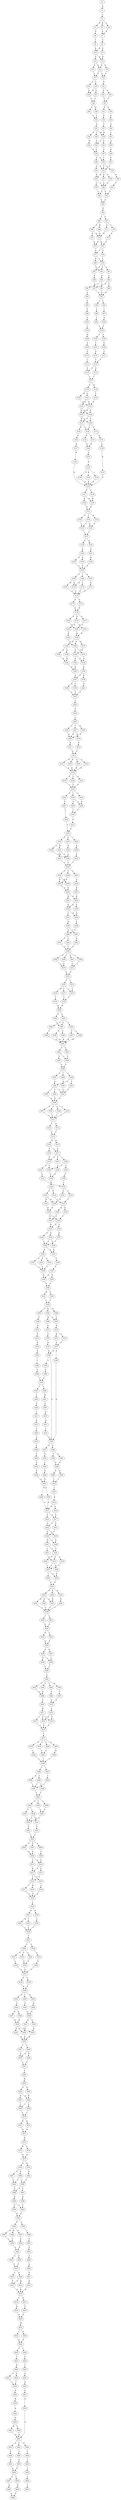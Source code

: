 strict digraph  {
	S0 -> S1 [ label = Q ];
	S1 -> S2 [ label = L ];
	S2 -> S3 [ label = N ];
	S2 -> S4 [ label = S ];
	S2 -> S5 [ label = R ];
	S3 -> S6 [ label = D ];
	S4 -> S7 [ label = E ];
	S5 -> S7 [ label = E ];
	S6 -> S8 [ label = T ];
	S7 -> S9 [ label = A ];
	S8 -> S10 [ label = K ];
	S9 -> S11 [ label = E ];
	S9 -> S10 [ label = K ];
	S10 -> S12 [ label = G ];
	S10 -> S13 [ label = Q ];
	S11 -> S13 [ label = Q ];
	S12 -> S14 [ label = Q ];
	S12 -> S15 [ label = K ];
	S13 -> S16 [ label = E ];
	S13 -> S14 [ label = Q ];
	S14 -> S17 [ label = V ];
	S14 -> S18 [ label = L ];
	S15 -> S17 [ label = V ];
	S16 -> S18 [ label = L ];
	S17 -> S19 [ label = V ];
	S17 -> S20 [ label = L ];
	S18 -> S21 [ label = N ];
	S19 -> S22 [ label = G ];
	S20 -> S23 [ label = S ];
	S20 -> S22 [ label = G ];
	S21 -> S24 [ label = K ];
	S21 -> S25 [ label = A ];
	S22 -> S26 [ label = V ];
	S23 -> S26 [ label = V ];
	S24 -> S27 [ label = T ];
	S25 -> S27 [ label = T ];
	S26 -> S28 [ label = L ];
	S26 -> S29 [ label = W ];
	S27 -> S30 [ label = V ];
	S27 -> S31 [ label = A ];
	S28 -> S32 [ label = Y ];
	S29 -> S32 [ label = Y ];
	S30 -> S33 [ label = V ];
	S31 -> S34 [ label = E ];
	S32 -> S35 [ label = Q ];
	S33 -> S36 [ label = S ];
	S34 -> S37 [ label = T ];
	S35 -> S38 [ label = M ];
	S35 -> S39 [ label = V ];
	S35 -> S40 [ label = T ];
	S36 -> S41 [ label = L ];
	S37 -> S38 [ label = M ];
	S38 -> S42 [ label = V ];
	S38 -> S43 [ label = S ];
	S39 -> S44 [ label = M ];
	S40 -> S42 [ label = V ];
	S41 -> S45 [ label = Q ];
	S42 -> S46 [ label = T ];
	S43 -> S47 [ label = G ];
	S44 -> S46 [ label = T ];
	S45 -> S48 [ label = S ];
	S46 -> S49 [ label = A ];
	S46 -> S50 [ label = I ];
	S47 -> S50 [ label = I ];
	S48 -> S51 [ label = V ];
	S49 -> S52 [ label = A ];
	S49 -> S53 [ label = T ];
	S50 -> S54 [ label = L ];
	S50 -> S53 [ label = T ];
	S51 -> S53 [ label = T ];
	S52 -> S55 [ label = E ];
	S53 -> S56 [ label = Y ];
	S53 -> S55 [ label = E ];
	S53 -> S57 [ label = K ];
	S54 -> S58 [ label = N ];
	S55 -> S59 [ label = V ];
	S55 -> S60 [ label = A ];
	S56 -> S60 [ label = A ];
	S57 -> S60 [ label = A ];
	S58 -> S61 [ label = T ];
	S59 -> S62 [ label = L ];
	S60 -> S63 [ label = V ];
	S60 -> S62 [ label = L ];
	S61 -> S63 [ label = V ];
	S62 -> S64 [ label = S ];
	S63 -> S64 [ label = S ];
	S64 -> S65 [ label = S ];
	S65 -> S66 [ label = L ];
	S65 -> S67 [ label = V ];
	S66 -> S68 [ label = G ];
	S66 -> S69 [ label = W ];
	S67 -> S70 [ label = T ];
	S67 -> S71 [ label = S ];
	S68 -> S72 [ label = R ];
	S68 -> S73 [ label = Q ];
	S69 -> S73 [ label = Q ];
	S70 -> S74 [ label = E ];
	S71 -> S73 [ label = Q ];
	S72 -> S75 [ label = Q ];
	S73 -> S76 [ label = K ];
	S73 -> S75 [ label = Q ];
	S74 -> S76 [ label = K ];
	S75 -> S77 [ label = L ];
	S76 -> S77 [ label = L ];
	S76 -> S78 [ label = V ];
	S77 -> S79 [ label = L ];
	S77 -> S80 [ label = F ];
	S78 -> S79 [ label = L ];
	S79 -> S81 [ label = A ];
	S79 -> S82 [ label = P ];
	S79 -> S83 [ label = C ];
	S80 -> S82 [ label = P ];
	S81 -> S84 [ label = L ];
	S82 -> S85 [ label = A ];
	S83 -> S86 [ label = F ];
	S84 -> S87 [ label = A ];
	S84 -> S88 [ label = T ];
	S85 -> S89 [ label = I ];
	S85 -> S90 [ label = V ];
	S86 -> S87 [ label = A ];
	S87 -> S91 [ label = G ];
	S88 -> S91 [ label = G ];
	S89 -> S92 [ label = S ];
	S90 -> S91 [ label = G ];
	S91 -> S93 [ label = L ];
	S91 -> S94 [ label = I ];
	S92 -> S95 [ label = F ];
	S93 -> S96 [ label = L ];
	S94 -> S97 [ label = I ];
	S95 -> S98 [ label = F ];
	S96 -> S99 [ label = L ];
	S97 -> S100 [ label = F ];
	S98 -> S101 [ label = V ];
	S99 -> S102 [ label = V ];
	S100 -> S102 [ label = V ];
	S101 -> S103 [ label = L ];
	S102 -> S104 [ label = L ];
	S102 -> S105 [ label = V ];
	S103 -> S106 [ label = M ];
	S104 -> S107 [ label = L ];
	S105 -> S108 [ label = F ];
	S106 -> S109 [ label = A ];
	S107 -> S110 [ label = G ];
	S108 -> S111 [ label = C ];
	S109 -> S112 [ label = F ];
	S110 -> S113 [ label = T ];
	S111 -> S113 [ label = T ];
	S112 -> S114 [ label = I ];
	S113 -> S115 [ label = G ];
	S113 -> S116 [ label = V ];
	S114 -> S116 [ label = V ];
	S115 -> S117 [ label = L ];
	S116 -> S117 [ label = L ];
	S117 -> S118 [ label = F ];
	S117 -> S119 [ label = H ];
	S118 -> S120 [ label = M ];
	S118 -> S121 [ label = L ];
	S119 -> S122 [ label = V ];
	S120 -> S123 [ label = K ];
	S121 -> S124 [ label = R ];
	S121 -> S123 [ label = K ];
	S122 -> S123 [ label = K ];
	S123 -> S125 [ label = R ];
	S123 -> S126 [ label = K ];
	S124 -> S126 [ label = K ];
	S124 -> S125 [ label = R ];
	S125 -> S127 [ label = F ];
	S125 -> S128 [ label = Y ];
	S126 -> S127 [ label = F ];
	S126 -> S128 [ label = Y ];
	S127 -> S129 [ label = L ];
	S127 -> S130 [ label = H ];
	S128 -> S131 [ label = F ];
	S128 -> S129 [ label = L ];
	S129 -> S132 [ label = D ];
	S129 -> S133 [ label = G ];
	S130 -> S134 [ label = N ];
	S131 -> S135 [ label = H ];
	S132 -> S136 [ label = P ];
	S133 -> S136 [ label = P ];
	S134 -> S137 [ label = D ];
	S135 -> S138 [ label = S ];
	S136 -> S139 [ label = C ];
	S137 -> S140 [ label = M ];
	S138 -> S141 [ label = K ];
	S139 -> S142 [ label = G ];
	S140 -> S143 [ label = K ];
	S141 -> S143 [ label = K ];
	S142 -> S144 [ label = R ];
	S142 -> S145 [ label = C ];
	S142 -> S146 [ label = W ];
	S143 -> S147 [ label = F ];
	S143 -> S148 [ label = Y ];
	S144 -> S143 [ label = K ];
	S145 -> S143 [ label = K ];
	S146 -> S143 [ label = K ];
	S147 -> S149 [ label = E ];
	S147 -> S150 [ label = K ];
	S148 -> S150 [ label = K ];
	S149 -> S151 [ label = N ];
	S150 -> S151 [ label = N ];
	S151 -> S152 [ label = V ];
	S151 -> S153 [ label = K ];
	S151 -> S154 [ label = I ];
	S152 -> S155 [ label = Y ];
	S153 -> S156 [ label = F ];
	S154 -> S156 [ label = F ];
	S154 -> S155 [ label = Y ];
	S155 -> S157 [ label = I ];
	S156 -> S157 [ label = I ];
	S157 -> S158 [ label = T ];
	S157 -> S159 [ label = G ];
	S158 -> S160 [ label = R ];
	S159 -> S161 [ label = G ];
	S160 -> S162 [ label = Q ];
	S160 -> S163 [ label = K ];
	S161 -> S164 [ label = R ];
	S162 -> S165 [ label = F ];
	S163 -> S165 [ label = F ];
	S164 -> S165 [ label = F ];
	S165 -> S166 [ label = V ];
	S165 -> S167 [ label = E ];
	S165 -> S168 [ label = I ];
	S166 -> S169 [ label = R ];
	S166 -> S170 [ label = Q ];
	S167 -> S171 [ label = E ];
	S168 -> S172 [ label = L ];
	S168 -> S170 [ label = Q ];
	S169 -> S173 [ label = F ];
	S170 -> S173 [ label = F ];
	S171 -> S173 [ label = F ];
	S172 -> S173 [ label = F ];
	S173 -> S174 [ label = D ];
	S173 -> S175 [ label = E ];
	S174 -> S176 [ label = E ];
	S175 -> S176 [ label = E ];
	S176 -> S177 [ label = G ];
	S176 -> S178 [ label = K ];
	S176 -> S179 [ label = R ];
	S177 -> S180 [ label = E ];
	S178 -> S181 [ label = R ];
	S178 -> S182 [ label = Q ];
	S179 -> S180 [ label = E ];
	S180 -> S183 [ label = R ];
	S181 -> S183 [ label = R ];
	S182 -> S184 [ label = K ];
	S183 -> S185 [ label = H ];
	S183 -> S186 [ label = A ];
	S183 -> S187 [ label = Q ];
	S184 -> S186 [ label = A ];
	S185 -> S188 [ label = Q ];
	S185 -> S189 [ label = R ];
	S186 -> S190 [ label = E ];
	S186 -> S191 [ label = T ];
	S187 -> S190 [ label = E ];
	S188 -> S192 [ label = Q ];
	S189 -> S192 [ label = Q ];
	S190 -> S193 [ label = G ];
	S190 -> S194 [ label = E ];
	S191 -> S193 [ label = G ];
	S192 -> S195 [ label = R ];
	S193 -> S196 [ label = K ];
	S194 -> S195 [ label = R ];
	S195 -> S197 [ label = P ];
	S196 -> S198 [ label = A ];
	S196 -> S197 [ label = P ];
	S197 -> S199 [ label = C ];
	S197 -> S200 [ label = N ];
	S198 -> S201 [ label = H ];
	S199 -> S202 [ label = V ];
	S200 -> S202 [ label = V ];
	S201 -> S202 [ label = V ];
	S202 -> S203 [ label = L ];
	S203 -> S204 [ label = P ];
	S204 -> S205 [ label = L ];
	S205 -> S206 [ label = S ];
	S205 -> S207 [ label = T ];
	S205 -> S208 [ label = N ];
	S206 -> S209 [ label = K ];
	S207 -> S210 [ label = P ];
	S207 -> S209 [ label = K ];
	S208 -> S209 [ label = K ];
	S209 -> S211 [ label = K ];
	S210 -> S212 [ label = E ];
	S211 -> S213 [ label = E ];
	S212 -> S213 [ label = E ];
	S213 -> S214 [ label = R ];
	S213 -> S215 [ label = K ];
	S213 -> S216 [ label = S ];
	S213 -> S217 [ label = G ];
	S214 -> S218 [ label = K ];
	S215 -> S218 [ label = K ];
	S216 -> S218 [ label = K ];
	S217 -> S218 [ label = K ];
	S218 -> S219 [ label = K ];
	S218 -> S220 [ label = L ];
	S218 -> S221 [ label = Q ];
	S219 -> S222 [ label = Y ];
	S220 -> S222 [ label = Y ];
	S221 -> S222 [ label = Y ];
	S222 -> S223 [ label = V ];
	S222 -> S224 [ label = P ];
	S222 -> S225 [ label = I ];
	S223 -> S226 [ label = V ];
	S224 -> S227 [ label = V ];
	S225 -> S228 [ label = A ];
	S225 -> S226 [ label = V ];
	S226 -> S229 [ label = I ];
	S227 -> S230 [ label = L ];
	S228 -> S229 [ label = I ];
	S229 -> S231 [ label = P ];
	S230 -> S232 [ label = S ];
	S231 -> S232 [ label = S ];
	S232 -> S233 [ label = F ];
	S232 -> S234 [ label = I ];
	S232 -> S235 [ label = S ];
	S233 -> S236 [ label = G ];
	S233 -> S237 [ label = W ];
	S234 -> S238 [ label = R ];
	S235 -> S239 [ label = H ];
	S236 -> S240 [ label = L ];
	S237 -> S240 [ label = L ];
	S237 -> S241 [ label = M ];
	S238 -> S242 [ label = P ];
	S239 -> S240 [ label = L ];
	S240 -> S243 [ label = T ];
	S241 -> S243 [ label = T ];
	S242 -> S243 [ label = T ];
	S243 -> S244 [ label = P ];
	S243 -> S245 [ label = F ];
	S243 -> S246 [ label = V ];
	S244 -> S247 [ label = K ];
	S244 -> S248 [ label = R ];
	S245 -> S249 [ label = G ];
	S246 -> S247 [ label = K ];
	S247 -> S250 [ label = E ];
	S248 -> S250 [ label = E ];
	S249 -> S251 [ label = D ];
	S250 -> S252 [ label = R ];
	S250 -> S253 [ label = W ];
	S251 -> S252 [ label = R ];
	S252 -> S254 [ label = K ];
	S252 -> S255 [ label = S ];
	S253 -> S254 [ label = K ];
	S254 -> S256 [ label = N ];
	S254 -> S257 [ label = A ];
	S255 -> S256 [ label = N ];
	S256 -> S258 [ label = L ];
	S257 -> S259 [ label = M ];
	S258 -> S260 [ label = G ];
	S259 -> S261 [ label = L ];
	S259 -> S260 [ label = G ];
	S260 -> S262 [ label = L ];
	S260 -> S263 [ label = T ];
	S261 -> S264 [ label = K ];
	S262 -> S265 [ label = F ];
	S263 -> S265 [ label = F ];
	S264 -> S265 [ label = F ];
	S265 -> S266 [ label = F ];
	S265 -> S267 [ label = S ];
	S265 -> S268 [ label = I ];
	S265 -> S269 [ label = L ];
	S266 -> S270 [ label = L ];
	S267 -> S271 [ label = I ];
	S268 -> S271 [ label = I ];
	S269 -> S270 [ label = L ];
	S270 -> S272 [ label = P ];
	S271 -> S272 [ label = P ];
	S272 -> S273 [ label = I ];
	S272 -> S274 [ label = V ];
	S273 -> S275 [ label = L ];
	S274 -> S276 [ label = M ];
	S274 -> S277 [ label = I ];
	S274 -> S275 [ label = L ];
	S275 -> S278 [ label = T ];
	S276 -> S279 [ label = F ];
	S277 -> S278 [ label = T ];
	S278 -> S280 [ label = H ];
	S279 -> S280 [ label = H ];
	S280 -> S281 [ label = L ];
	S280 -> S282 [ label = V ];
	S281 -> S283 [ label = Y ];
	S281 -> S284 [ label = L ];
	S281 -> S285 [ label = S ];
	S282 -> S285 [ label = S ];
	S283 -> S286 [ label = L ];
	S283 -> S287 [ label = F ];
	S284 -> S288 [ label = I ];
	S285 -> S289 [ label = A ];
	S285 -> S290 [ label = S ];
	S286 -> S291 [ label = W ];
	S287 -> S291 [ label = W ];
	S288 -> S291 [ label = W ];
	S289 -> S291 [ label = W ];
	S290 -> S291 [ label = W ];
	S291 -> S292 [ label = V ];
	S291 -> S293 [ label = A ];
	S292 -> S294 [ label = L ];
	S292 -> S295 [ label = V ];
	S293 -> S294 [ label = L ];
	S294 -> S296 [ label = F ];
	S295 -> S296 [ label = F ];
	S296 -> S297 [ label = A ];
	S296 -> S298 [ label = V ];
	S296 -> S299 [ label = I ];
	S297 -> S300 [ label = A ];
	S298 -> S301 [ label = T ];
	S298 -> S300 [ label = A ];
	S299 -> S302 [ label = G ];
	S300 -> S303 [ label = V ];
	S300 -> S304 [ label = T ];
	S300 -> S305 [ label = I ];
	S301 -> S303 [ label = V ];
	S302 -> S303 [ label = V ];
	S303 -> S306 [ label = D ];
	S304 -> S306 [ label = D ];
	S305 -> S306 [ label = D ];
	S306 -> S307 [ label = F ];
	S306 -> S308 [ label = V ];
	S306 -> S309 [ label = S ];
	S306 -> S310 [ label = Y ];
	S307 -> S311 [ label = L ];
	S308 -> S311 [ label = L ];
	S309 -> S311 [ label = L ];
	S310 -> S311 [ label = L ];
	S311 -> S312 [ label = L ];
	S311 -> S313 [ label = S ];
	S312 -> S314 [ label = Y ];
	S313 -> S314 [ label = Y ];
	S314 -> S315 [ label = R ];
	S314 -> S316 [ label = W ];
	S315 -> S317 [ label = L ];
	S316 -> S318 [ label = F ];
	S316 -> S317 [ label = L ];
	S317 -> S319 [ label = V ];
	S317 -> S320 [ label = I ];
	S317 -> S321 [ label = L ];
	S318 -> S319 [ label = V ];
	S319 -> S322 [ label = F ];
	S319 -> S323 [ label = V ];
	S320 -> S324 [ label = L ];
	S320 -> S322 [ label = F ];
	S321 -> S325 [ label = C ];
	S322 -> S326 [ label = S ];
	S323 -> S327 [ label = V ];
	S324 -> S328 [ label = T ];
	S325 -> S326 [ label = S ];
	S326 -> S329 [ label = V ];
	S327 -> S330 [ label = I ];
	S328 -> S330 [ label = I ];
	S329 -> S331 [ label = S ];
	S329 -> S332 [ label = N ];
	S330 -> S333 [ label = T ];
	S330 -> S334 [ label = G ];
	S331 -> S335 [ label = R ];
	S331 -> S336 [ label = K ];
	S332 -> S337 [ label = T ];
	S333 -> S337 [ label = T ];
	S334 -> S336 [ label = K ];
	S335 -> S338 [ label = H ];
	S336 -> S338 [ label = H ];
	S337 -> S339 [ label = K ];
	S337 -> S340 [ label = Q ];
	S338 -> S341 [ label = F ];
	S338 -> S342 [ label = L ];
	S339 -> S342 [ label = L ];
	S340 -> S341 [ label = F ];
	S341 -> S343 [ label = Q ];
	S342 -> S344 [ label = S ];
	S342 -> S343 [ label = Q ];
	S343 -> S345 [ label = N ];
	S343 -> S346 [ label = G ];
	S344 -> S347 [ label = E ];
	S345 -> S348 [ label = L ];
	S345 -> S349 [ label = I ];
	S346 -> S348 [ label = L ];
	S347 -> S348 [ label = L ];
	S348 -> S350 [ label = P ];
	S348 -> S351 [ label = E ];
	S349 -> S351 [ label = E ];
	S350 -> S352 [ label = S ];
	S350 -> S353 [ label = V ];
	S350 -> S354 [ label = A ];
	S351 -> S355 [ label = P ];
	S352 -> S356 [ label = L ];
	S353 -> S356 [ label = L ];
	S354 -> S356 [ label = L ];
	S355 -> S357 [ label = F ];
	S356 -> S358 [ label = E ];
	S357 -> S359 [ label = N ];
	S357 -> S358 [ label = E ];
	S358 -> S360 [ label = V ];
	S359 -> S360 [ label = V ];
	S360 -> S361 [ label = H ];
	S360 -> S362 [ label = P ];
	S361 -> S363 [ label = L ];
	S362 -> S363 [ label = L ];
	S363 -> S364 [ label = K ];
	S363 -> S365 [ label = L ];
	S363 -> S366 [ label = R ];
	S364 -> S367 [ label = L ];
	S364 -> S368 [ label = M ];
	S365 -> S369 [ label = A ];
	S366 -> S367 [ label = L ];
	S367 -> S370 [ label = H ];
	S368 -> S371 [ label = S ];
	S369 -> S372 [ label = N ];
	S370 -> S373 [ label = R ];
	S370 -> S374 [ label = G ];
	S371 -> S375 [ label = V ];
	S372 -> S376 [ label = F ];
	S373 -> S377 [ label = E ];
	S374 -> S377 [ label = E ];
	S375 -> S378 [ label = D ];
	S376 -> S379 [ label = K ];
	S377 -> S380 [ label = E ];
	S377 -> S381 [ label = K ];
	S378 -> S381 [ label = K ];
	S379 -> S382 [ label = N ];
	S380 -> S383 [ label = Q ];
	S381 -> S384 [ label = G ];
	S381 -> S383 [ label = Q ];
	S382 -> S385 [ label = I ];
	S383 -> S386 [ label = G ];
	S383 -> S387 [ label = N ];
	S384 -> S388 [ label = S ];
	S385 -> S389 [ label = V ];
	S386 -> S390 [ label = T ];
	S386 -> S391 [ label = A ];
	S387 -> S392 [ label = N ];
	S388 -> S393 [ label = T ];
	S389 -> S393 [ label = T ];
	S390 -> S394 [ label = Q ];
	S391 -> S394 [ label = Q ];
	S392 -> S395 [ label = V ];
	S393 -> S396 [ label = L ];
	S393 -> S397 [ label = I ];
	S394 -> S398 [ label = N ];
	S394 -> S399 [ label = G ];
	S395 -> S400 [ label = Q ];
	S396 -> S401 [ label = M ];
	S397 -> S402 [ label = I ];
	S398 -> S403 [ label = I ];
	S399 -> S403 [ label = I ];
	S400 -> S404 [ label = E ];
	S401 -> S405 [ label = G ];
	S402 -> S406 [ label = V ];
	S403 -> S407 [ label = I ];
	S404 -> S408 [ label = E ];
	S404 -> S409 [ label = N ];
	S405 -> S410 [ label = Q ];
	S406 -> S411 [ label = I ];
	S407 -> S412 [ label = H ];
	S408 -> S413 [ label = D ];
	S409 -> S413 [ label = D ];
	S410 -> S414 [ label = Q ];
	S411 -> S415 [ label = K ];
	S412 -> S413 [ label = D ];
	S412 -> S416 [ label = S ];
	S413 -> S417 [ label = S ];
	S413 -> S418 [ label = F ];
	S414 -> S419 [ label = I ];
	S415 -> S420 [ label = T ];
	S416 -> S417 [ label = S ];
	S417 -> S421 [ label = P ];
	S417 -> S422 [ label = S ];
	S418 -> S422 [ label = S ];
	S419 -> S383 [ label = Q ];
	S420 -> S423 [ label = G ];
	S421 -> S424 [ label = F ];
	S422 -> S424 [ label = F ];
	S422 -> S425 [ label = Y ];
	S423 -> S426 [ label = S ];
	S424 -> S427 [ label = N ];
	S424 -> S428 [ label = S ];
	S425 -> S428 [ label = S ];
	S426 -> S429 [ label = T ];
	S427 -> S430 [ label = V ];
	S427 -> S431 [ label = I ];
	S428 -> S430 [ label = V ];
	S429 -> S432 [ label = S ];
	S430 -> S433 [ label = S ];
	S430 -> S434 [ label = T ];
	S430 -> S435 [ label = P ];
	S431 -> S433 [ label = S ];
	S432 -> S436 [ label = E ];
	S433 -> S437 [ label = L ];
	S433 -> S438 [ label = V ];
	S434 -> S437 [ label = L ];
	S435 -> S437 [ label = L ];
	S436 -> S404 [ label = E ];
	S437 -> S439 [ label = F ];
	S437 -> S440 [ label = I ];
	S438 -> S439 [ label = F ];
	S439 -> S441 [ label = E ];
	S440 -> S441 [ label = E ];
	S441 -> S442 [ label = P ];
	S441 -> S443 [ label = R ];
	S441 -> S444 [ label = K ];
	S442 -> S445 [ label = N ];
	S442 -> S446 [ label = S ];
	S442 -> S447 [ label = D ];
	S443 -> S448 [ label = E ];
	S444 -> S447 [ label = D ];
	S445 -> S449 [ label = C ];
	S446 -> S449 [ label = C ];
	S447 -> S449 [ label = C ];
	S448 -> S449 [ label = C ];
	S449 -> S450 [ label = I ];
	S449 -> S451 [ label = L ];
	S450 -> S452 [ label = P ];
	S451 -> S452 [ label = P ];
	S452 -> S453 [ label = K ];
	S452 -> S454 [ label = T ];
	S453 -> S455 [ label = P ];
	S454 -> S455 [ label = P ];
	S455 -> S456 [ label = K ];
	S455 -> S457 [ label = E ];
	S456 -> S458 [ label = L ];
	S456 -> S459 [ label = F ];
	S457 -> S458 [ label = L ];
	S458 -> S460 [ label = L ];
	S459 -> S460 [ label = L ];
	S460 -> S461 [ label = L ];
	S461 -> S462 [ label = S ];
	S461 -> S463 [ label = H ];
	S461 -> S464 [ label = Y ];
	S461 -> S465 [ label = L ];
	S462 -> S466 [ label = K ];
	S463 -> S467 [ label = T ];
	S464 -> S468 [ label = N ];
	S465 -> S466 [ label = K ];
	S466 -> S469 [ label = T ];
	S467 -> S470 [ label = S ];
	S468 -> S470 [ label = S ];
	S469 -> S471 [ label = W ];
	S470 -> S472 [ label = V ];
	S471 -> S473 [ label = V ];
	S471 -> S474 [ label = A ];
	S471 -> S475 [ label = I ];
	S472 -> S473 [ label = V ];
	S472 -> S474 [ label = A ];
	S473 -> S476 [ label = P ];
	S474 -> S476 [ label = P ];
	S475 -> S476 [ label = P ];
	S476 -> S477 [ label = L ];
	S477 -> S478 [ label = S ];
	S477 -> S479 [ label = A ];
	S477 -> S480 [ label = L ];
	S477 -> S481 [ label = G ];
	S478 -> S482 [ label = I ];
	S479 -> S483 [ label = V ];
	S480 -> S483 [ label = V ];
	S481 -> S484 [ label = M ];
	S482 -> S485 [ label = I ];
	S483 -> S485 [ label = I ];
	S484 -> S485 [ label = I ];
	S485 -> S486 [ label = L ];
	S485 -> S487 [ label = I ];
	S486 -> S488 [ label = V ];
	S486 -> S489 [ label = A ];
	S487 -> S490 [ label = T ];
	S488 -> S491 [ label = I ];
	S488 -> S492 [ label = T ];
	S489 -> S491 [ label = I ];
	S490 -> S491 [ label = I ];
	S491 -> S493 [ label = L ];
	S492 -> S493 [ label = L ];
	S493 -> S494 [ label = V ];
	S493 -> S495 [ label = I ];
	S493 -> S496 [ label = L ];
	S494 -> S497 [ label = V ];
	S494 -> S498 [ label = I ];
	S495 -> S499 [ label = L ];
	S496 -> S499 [ label = L ];
	S497 -> S500 [ label = L ];
	S498 -> S501 [ label = M ];
	S498 -> S500 [ label = L ];
	S499 -> S500 [ label = L ];
	S500 -> S502 [ label = G ];
	S501 -> S503 [ label = V ];
	S502 -> S504 [ label = L ];
	S503 -> S504 [ label = L ];
	S504 -> S505 [ label = L ];
	S504 -> S506 [ label = V ];
	S504 -> S507 [ label = S ];
	S505 -> S508 [ label = S ];
	S506 -> S509 [ label = V ];
	S507 -> S508 [ label = S ];
	S508 -> S510 [ label = S ];
	S508 -> S511 [ label = A ];
	S509 -> S510 [ label = S ];
	S510 -> S512 [ label = F ];
	S510 -> S513 [ label = K ];
	S511 -> S513 [ label = K ];
	S512 -> S514 [ label = L ];
	S513 -> S515 [ label = V ];
	S513 -> S514 [ label = L ];
	S514 -> S516 [ label = M ];
	S514 -> S517 [ label = I ];
	S515 -> S518 [ label = A ];
	S516 -> S519 [ label = Q ];
	S517 -> S519 [ label = Q ];
	S518 -> S519 [ label = Q ];
	S519 -> S520 [ label = L ];
	S520 -> S521 [ label = K ];
	S520 -> S522 [ label = R ];
	S521 -> S523 [ label = I ];
	S521 -> S524 [ label = M ];
	S522 -> S525 [ label = L ];
	S523 -> S526 [ label = L ];
	S524 -> S526 [ label = L ];
	S525 -> S526 [ label = L ];
	S526 -> S527 [ label = V ];
	S527 -> S528 [ label = S ];
	S527 -> S529 [ label = C ];
	S528 -> S530 [ label = A ];
	S528 -> S531 [ label = S ];
	S528 -> S532 [ label = T ];
	S529 -> S533 [ label = E ];
	S530 -> S534 [ label = S ];
	S531 -> S535 [ label = L ];
	S532 -> S534 [ label = S ];
	S533 -> S536 [ label = Q ];
	S534 -> S537 [ label = F ];
	S535 -> S537 [ label = F ];
	S536 -> S537 [ label = F ];
	S537 -> S538 [ label = Y ];
	S537 -> S539 [ label = F ];
	S538 -> S540 [ label = P ];
	S539 -> S540 [ label = P ];
	S540 -> S541 [ label = S ];
	S540 -> S542 [ label = I ];
	S540 -> S543 [ label = D ];
	S541 -> S544 [ label = V ];
	S542 -> S545 [ label = A ];
	S543 -> S546 [ label = N ];
	S544 -> S547 [ label = Q ];
	S544 -> S548 [ label = E ];
	S545 -> S549 [ label = A ];
	S546 -> S549 [ label = A ];
	S547 -> S550 [ label = R ];
	S548 -> S550 [ label = R ];
	S549 -> S551 [ label = E ];
	S549 -> S552 [ label = D ];
	S550 -> S553 [ label = E ];
	S550 -> S554 [ label = A ];
	S550 -> S555 [ label = K ];
	S551 -> S554 [ label = A ];
	S552 -> S553 [ label = E ];
	S553 -> S556 [ label = R ];
	S554 -> S556 [ label = R ];
	S555 -> S556 [ label = R ];
	S556 -> S557 [ label = I ];
	S556 -> S558 [ label = V ];
	S557 -> S559 [ label = Q ];
	S558 -> S560 [ label = E ];
	S558 -> S559 [ label = Q ];
	S559 -> S561 [ label = Y ];
	S560 -> S561 [ label = Y ];
	S561 -> S562 [ label = L ];
	S562 -> S563 [ label = H ];
	S563 -> S564 [ label = A ];
	S563 -> S565 [ label = D ];
	S564 -> S566 [ label = K ];
	S564 -> S567 [ label = R ];
	S565 -> S566 [ label = K ];
	S566 -> S568 [ label = L ];
	S566 -> S569 [ label = I ];
	S567 -> S569 [ label = I ];
	S568 -> S570 [ label = L ];
	S569 -> S570 [ label = L ];
	S570 -> S571 [ label = K ];
	S570 -> S572 [ label = R ];
	S571 -> S573 [ label = K ];
	S572 -> S573 [ label = K ];
	S573 -> S574 [ label = R ];
	S574 -> S575 [ label = S ];
	S574 -> S576 [ label = L ];
	S575 -> S577 [ label = K ];
	S576 -> S577 [ label = K ];
	S577 -> S578 [ label = Q ];
	S577 -> S579 [ label = K ];
	S578 -> S580 [ label = P ];
	S578 -> S581 [ label = S ];
	S579 -> S583 [ label = R ];
	S580 -> S584 [ label = V ];
	S580 -> S585 [ label = L ];
	S581 -> S584 [ label = V ];
	S583 -> S585 [ label = L ];
	S584 -> S586 [ label = G ];
	S585 -> S587 [ label = C ];
	S585 -> S586 [ label = G ];
	S586 -> S588 [ label = E ];
	S587 -> S589 [ label = A ];
	S588 -> S590 [ label = E ];
	S588 -> S591 [ label = V ];
	S589 -> S591 [ label = V ];
	S590 -> S592 [ label = K ];
	S591 -> S592 [ label = K ];
	S592 -> S593 [ label = R ];
	S592 -> S594 [ label = S ];
	S593 -> S595 [ label = K ];
	S593 -> S596 [ label = N ];
	S593 -> S597 [ label = E ];
	S594 -> S598 [ label = T ];
	S595 -> S599 [ label = L ];
	S596 -> S599 [ label = L ];
	S597 -> S600 [ label = P ];
	S598 -> S601 [ label = V ];
	S599 -> S602 [ label = S ];
	S600 -> S602 [ label = S ];
	S601 -> S603 [ label = V ];
	S602 -> S604 [ label = L ];
	S602 -> S605 [ label = G ];
	S603 -> S606 [ label = A ];
	S604 -> S607 [ label = Y ];
	S605 -> S607 [ label = Y ];
	S606 -> S608 [ label = L ];
	S607 -> S609 [ label = F ];
	S607 -> S610 [ label = L ];
	S608 -> S611 [ label = A ];
	S609 -> S612 [ label = T ];
	S609 -> S613 [ label = R ];
	S610 -> S612 [ label = T ];
	S611 -> S614 [ label = K ];
	S612 -> S615 [ label = K ];
	S613 -> S615 [ label = K ];
	S614 -> S615 [ label = K ];
	S615 -> S616 [ label = I ];
	S615 -> S617 [ label = K ];
	S616 -> S618 [ label = H ];
	S617 -> S619 [ label = S ];
	S618 -> S620 [ label = F ];
	S619 -> S620 [ label = F ];
	S620 -> S621 [ label = W ];
	S621 -> S622 [ label = L ];
	S621 -> S623 [ label = F ];
	S622 -> S624 [ label = P ];
	S623 -> S624 [ label = P ];
	S624 -> S625 [ label = V ];
	S624 -> S626 [ label = I ];
	S625 -> S627 [ label = L ];
	S626 -> S628 [ label = F ];
	S627 -> S629 [ label = K ];
	S628 -> S630 [ label = Y ];
	S629 -> S631 [ label = V ];
	S629 -> S632 [ label = T ];
	S630 -> S633 [ label = Q ];
	S631 -> S634 [ label = I ];
	S632 -> S634 [ label = I ];
	S633 -> S635 [ label = N ];
	S634 -> S636 [ label = R ];
	S635 -> S637 [ label = Q ];
	S636 -> S638 [ label = K ];
	S637 -> S639 [ label = E ];
	S638 -> S640 [ label = K ];
	S639 -> S641 [ label = D ];
	S640 -> S642 [ label = Q ];
	S641 -> S643 [ label = A ];
	S641 -> S644 [ label = D ];
	S641 -> S645 [ label = T ];
	S642 -> S646 [ label = V ];
	S642 -> S647 [ label = M ];
	S643 -> S648 [ label = A ];
	S644 -> S649 [ label = T ];
	S645 -> S650 [ label = T ];
	S646 -> S641 [ label = D ];
	S647 -> S641 [ label = D ];
	S648 -> S651 [ label = G ];
	S649 -> S652 [ label = I ];
	S650 -> S653 [ label = N ];
	S651 -> S654 [ label = E ];
	S652 -> S655 [ label = I ];
	S653 -> S654 [ label = E ];
	S654 -> S656 [ label = C ];
	S654 -> S657 [ label = G ];
	S655 -> S658 [ label = L ];
	S656 -> S659 [ label = N ];
	S657 -> S660 [ label = Q ];
	S658 -> S661 [ label = T ];
	S659 -> S662 [ label = P ];
	S660 -> S662 [ label = P ];
}
